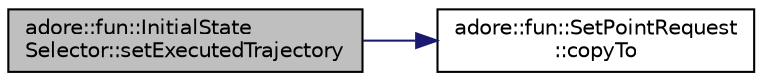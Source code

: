 digraph "adore::fun::InitialStateSelector::setExecutedTrajectory"
{
 // LATEX_PDF_SIZE
  edge [fontname="Helvetica",fontsize="10",labelfontname="Helvetica",labelfontsize="10"];
  node [fontname="Helvetica",fontsize="10",shape=record];
  rankdir="LR";
  Node1 [label="adore::fun::InitialState\lSelector::setExecutedTrajectory",height=0.2,width=0.4,color="black", fillcolor="grey75", style="filled", fontcolor="black",tooltip=" "];
  Node1 -> Node2 [color="midnightblue",fontsize="10",style="solid",fontname="Helvetica"];
  Node2 [label="adore::fun::SetPointRequest\l::copyTo",height=0.2,width=0.4,color="black", fillcolor="white", style="filled",URL="$classadore_1_1fun_1_1SetPointRequest.html#ad360777bade7394ad87e58afd6d1a172",tooltip=" "];
}
